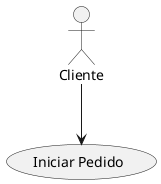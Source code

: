 @startuml
:Cliente: --> (Iniciar Pedido)
newpage
:Vendedor: --> (Processar Pedido)
newpage
:Admin: --> (Analisar Relatórios)
@enduml
